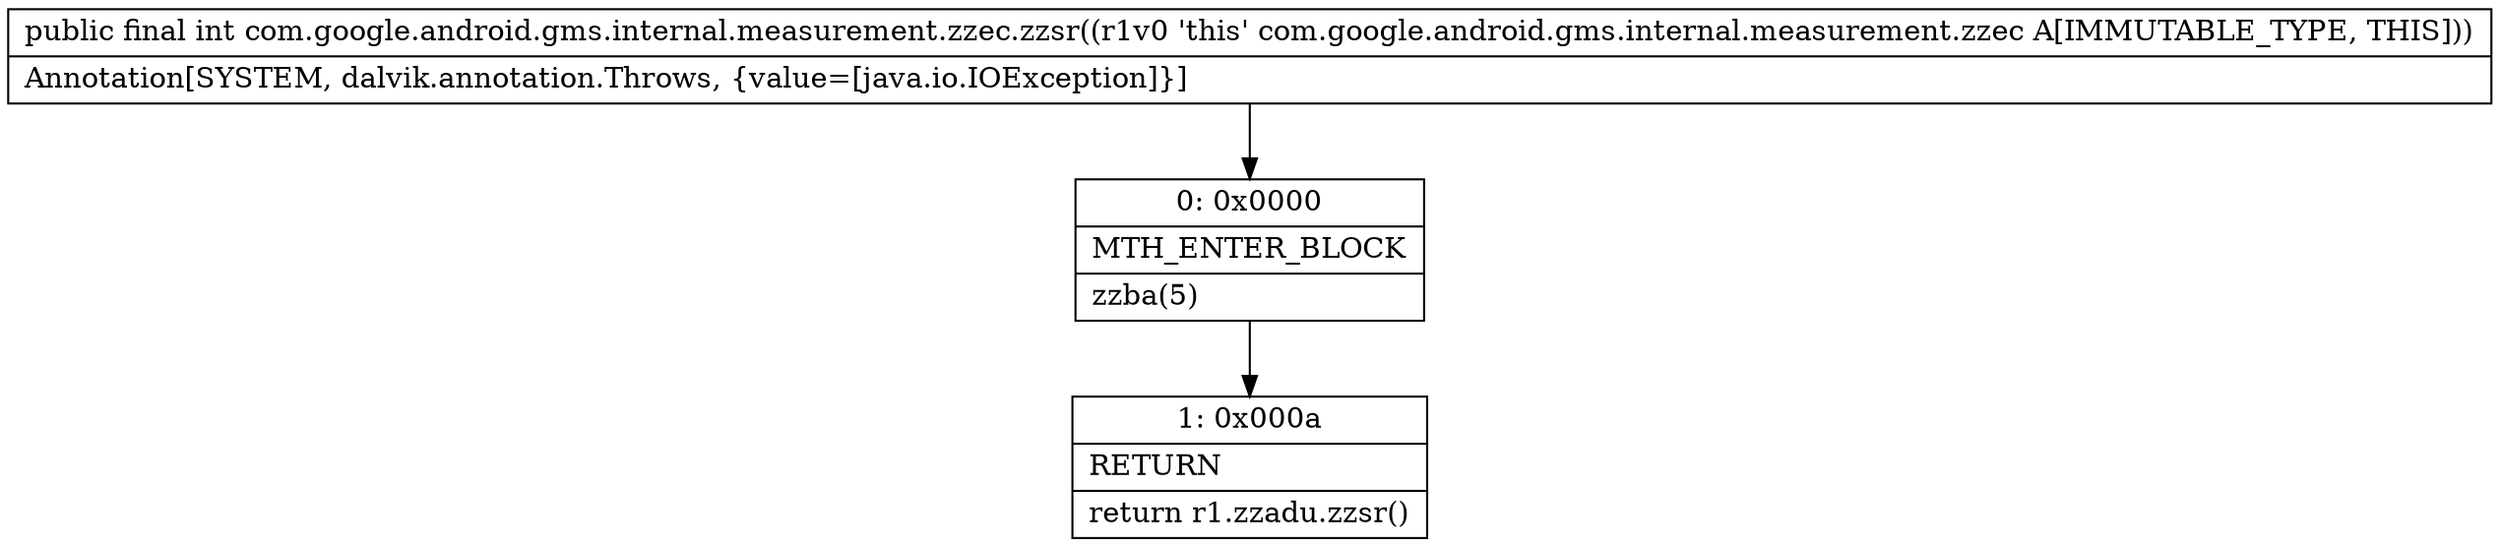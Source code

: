 digraph "CFG forcom.google.android.gms.internal.measurement.zzec.zzsr()I" {
Node_0 [shape=record,label="{0\:\ 0x0000|MTH_ENTER_BLOCK\l|zzba(5)\l}"];
Node_1 [shape=record,label="{1\:\ 0x000a|RETURN\l|return r1.zzadu.zzsr()\l}"];
MethodNode[shape=record,label="{public final int com.google.android.gms.internal.measurement.zzec.zzsr((r1v0 'this' com.google.android.gms.internal.measurement.zzec A[IMMUTABLE_TYPE, THIS]))  | Annotation[SYSTEM, dalvik.annotation.Throws, \{value=[java.io.IOException]\}]\l}"];
MethodNode -> Node_0;
Node_0 -> Node_1;
}

